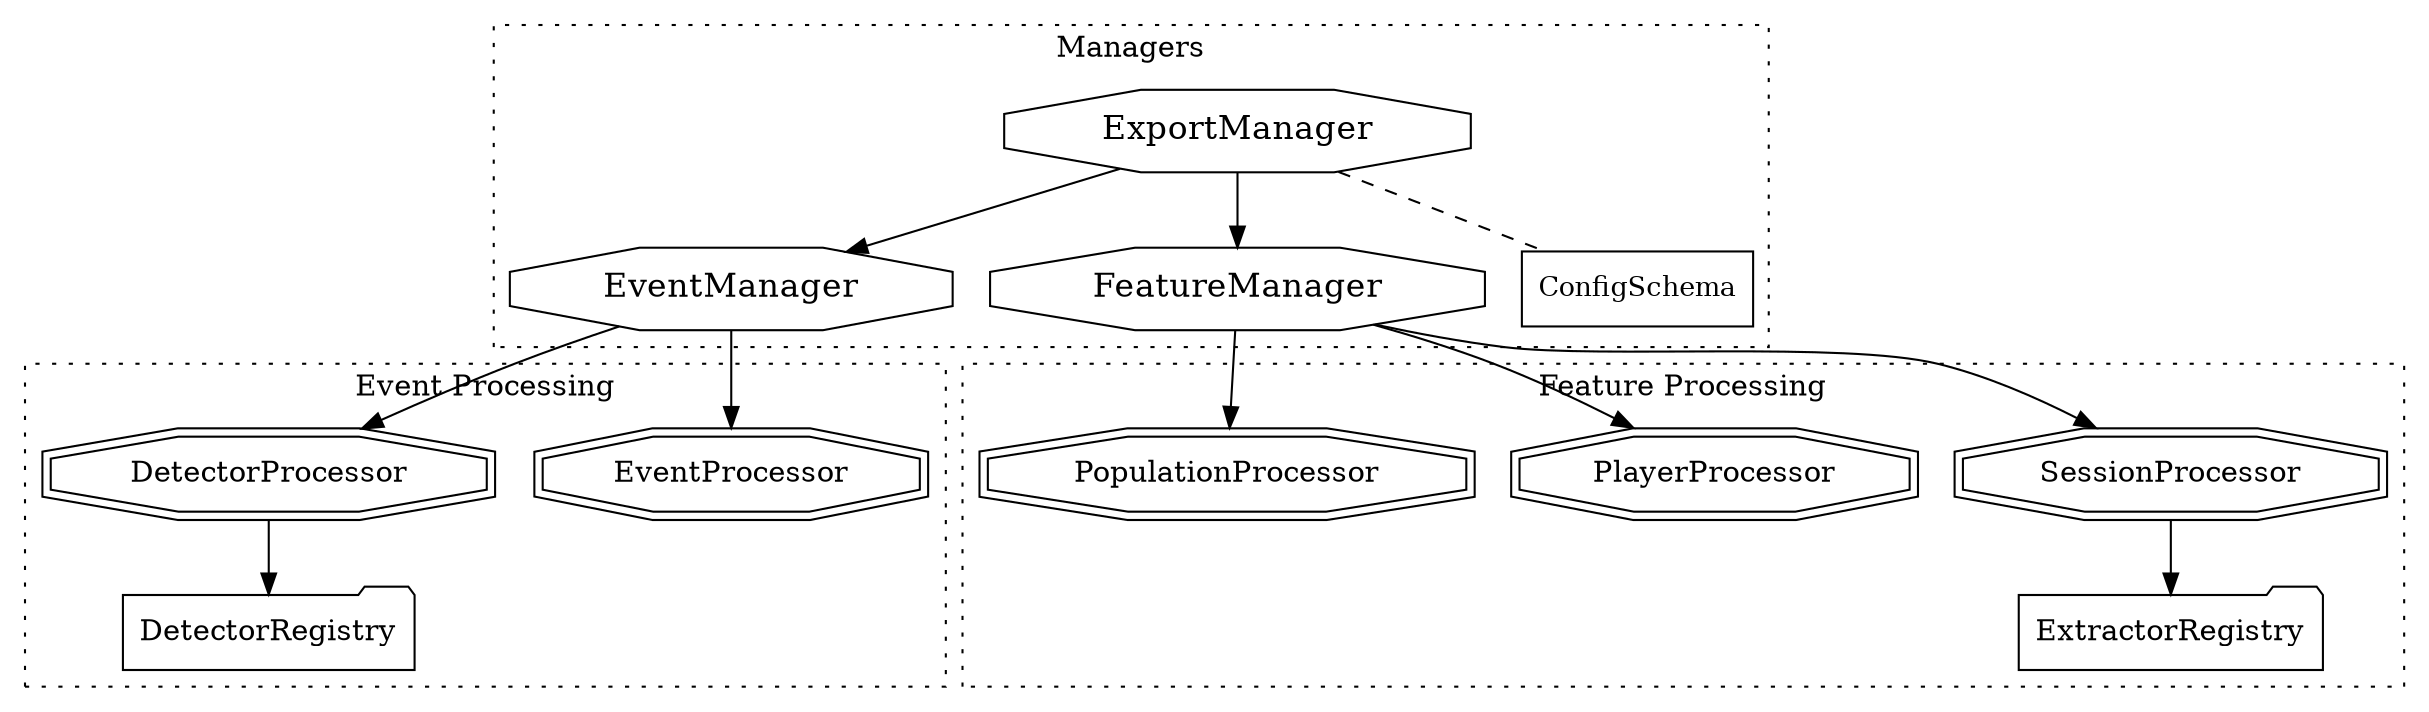 strict digraph buzz {
      // Defining nodes
      subgraph managers {
            node [shape=octagon fontsize=16]
            exp_mgr [label="ExportManager"]
            evt_mgr [label="EventManager"]
            feat_mgr [label="FeatureManager"]
      }
      subgraph processors {
            node [shape=doubleoctagon]
            evt_proc [label="EventProcessor"]
            det_proc [label="DetectorProcessor"]
            sess_proc [label="SessionProcessor"]
            play_proc [label="PlayerProcessor"]
            pop_proc [label="PopulationProcessor"]
      }
      subgraph registries {
            node [shape=folder]
            det_reg [label="DetectorRegistry"]
            feat_reg [label="ExtractorRegistry"]
      }
      subgraph others{
            node [shape=box fontsize=13]
            config [label="ConfigSchema"]
      }
      // grouping nodes
      subgraph cluster_managers {
            exp_mgr -> {evt_mgr, feat_mgr};
            exp_mgr -> config [dir=none style=dashed]
            label="Managers"
            graph[style=dotted]
      }
      evt_mgr -> {evt_proc, det_proc}
      subgraph cluster_evt_processors {
            label="Event Processing"
            evt_proc;
            det_proc -> det_reg;
            graph[style=dotted]
      }
      feat_mgr -> {pop_proc, play_proc, sess_proc}
      subgraph cluster_feat_processors {
            label="Feature Processing"
            pop_proc; play_proc;
            sess_proc -> feat_reg;
            graph[style=dotted]
      }
   }